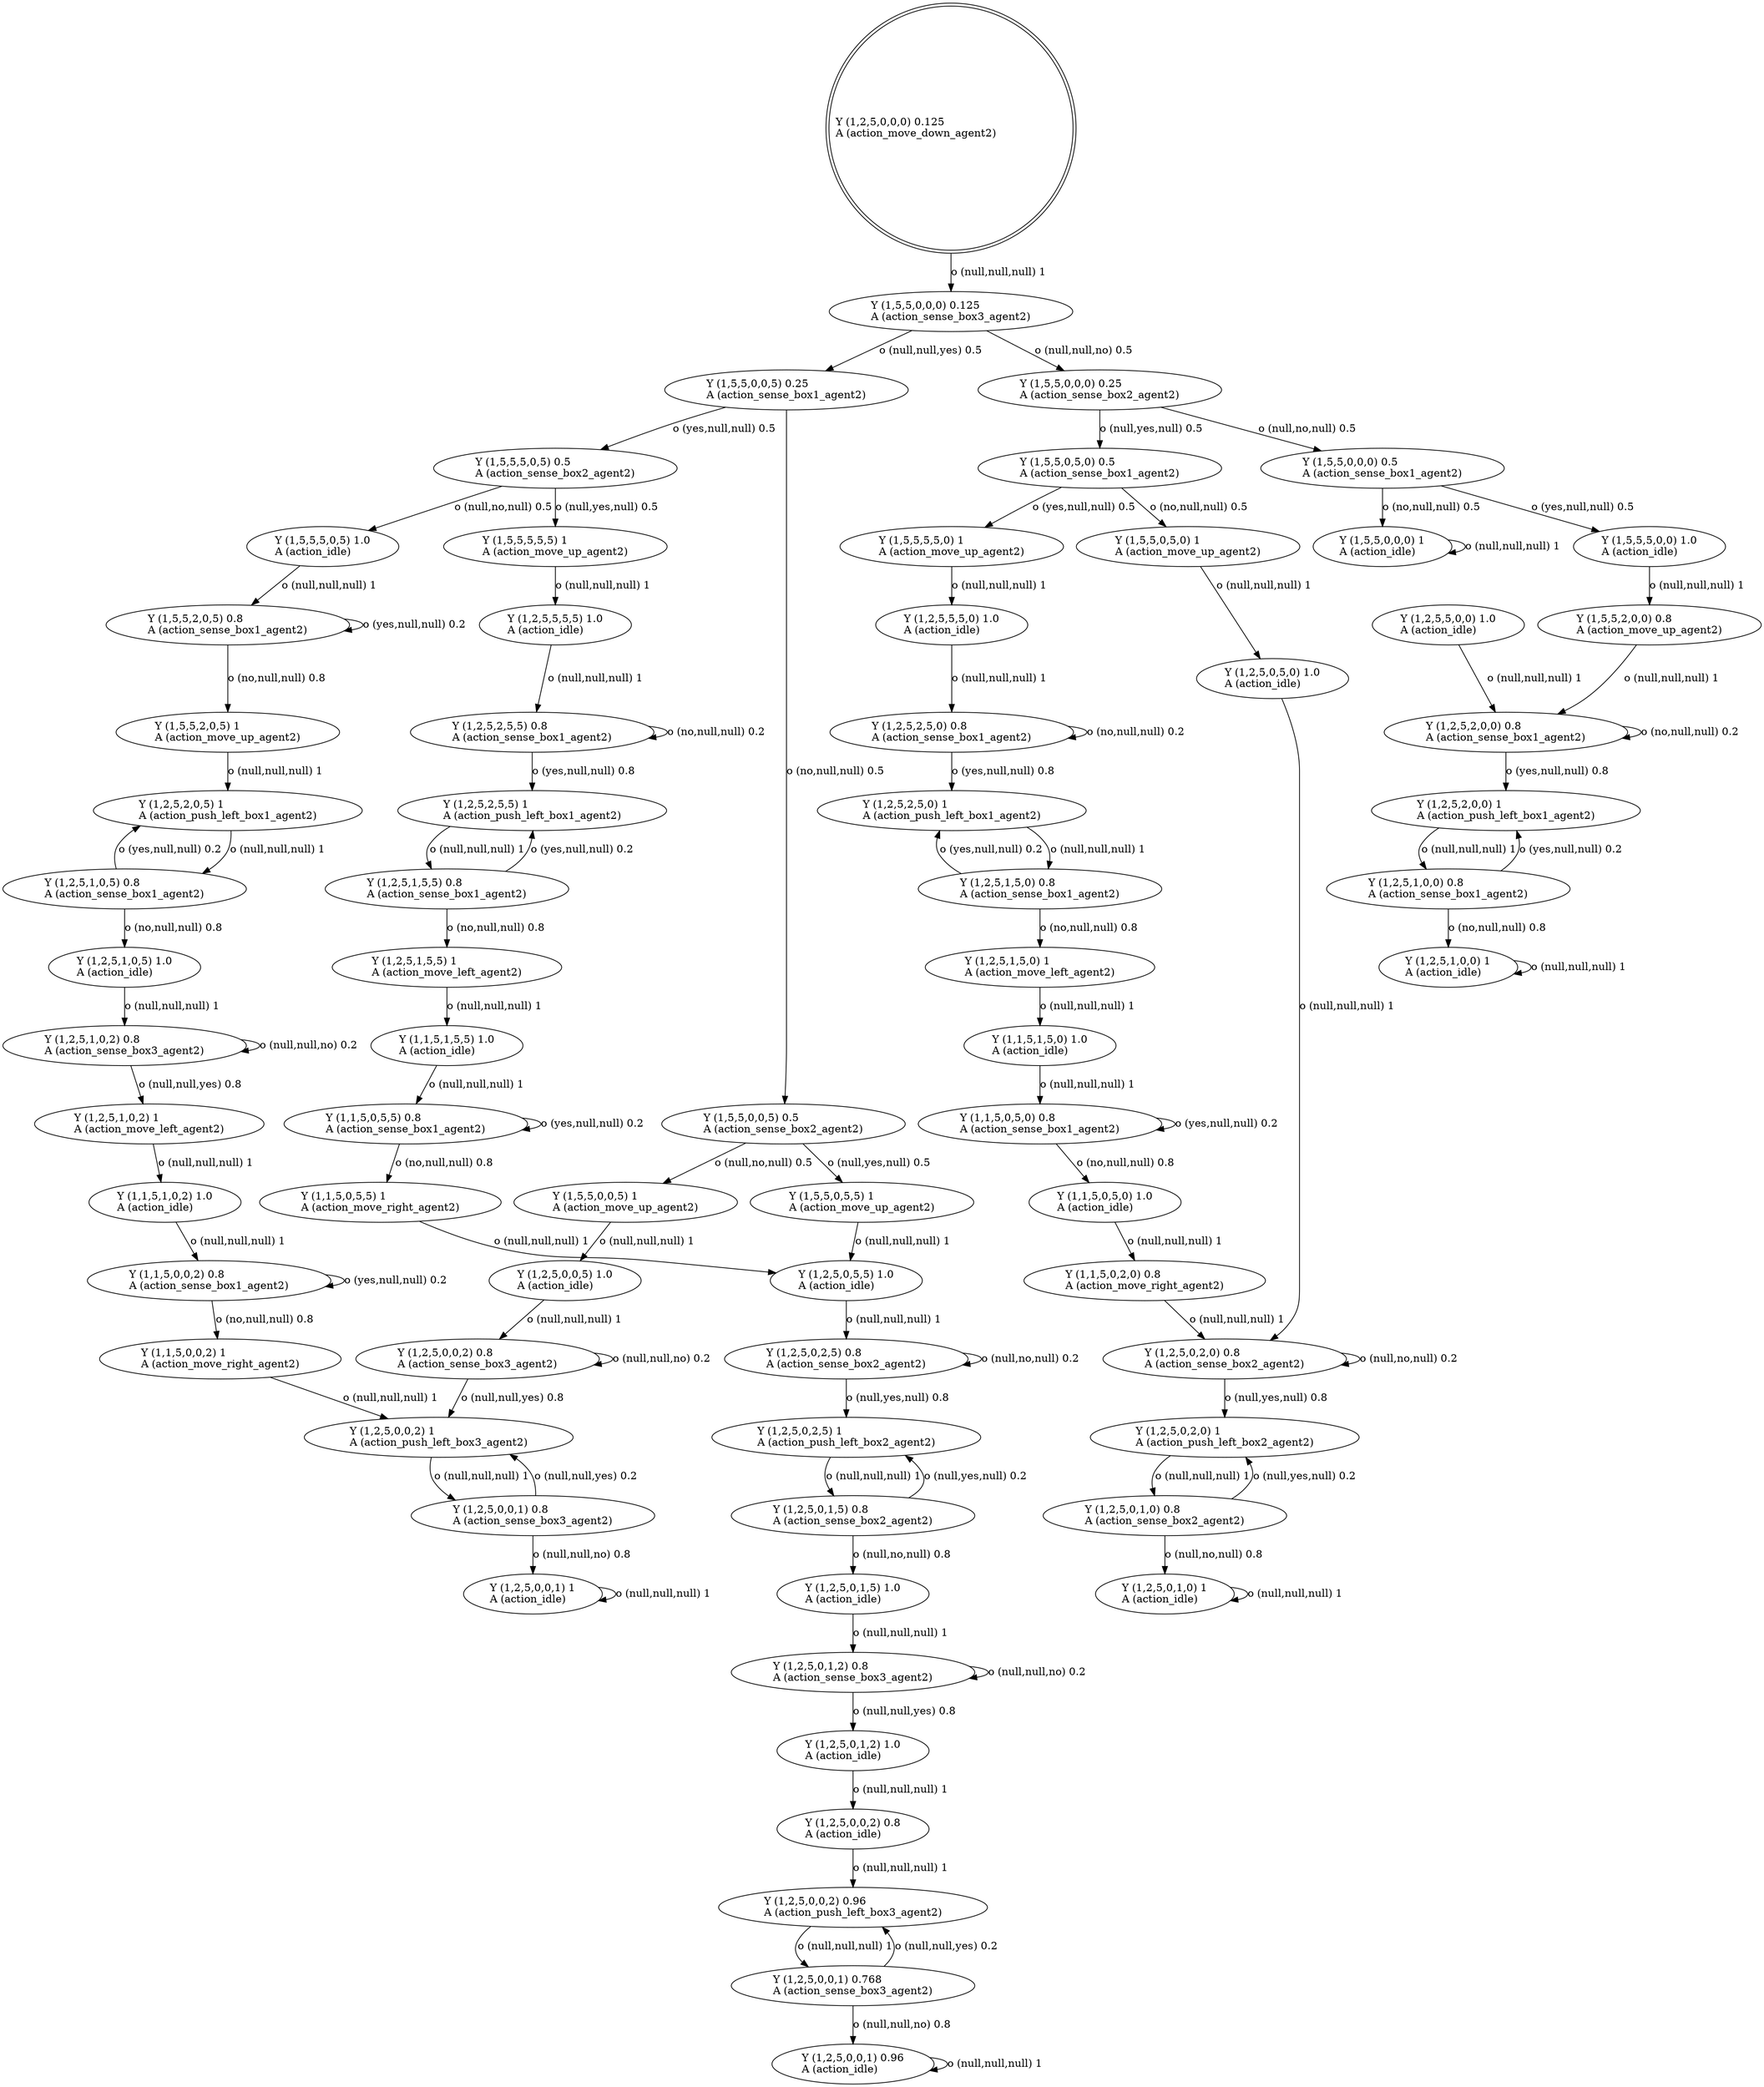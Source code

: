 digraph "G" {
root [label="Y (1,2,5,0,0,0) 0.125\lA (action_move_down_agent2)\l", labeljust="l", shape=doublecircle];
x0row488 [label="Y (1,2,5,2,5,0) 1\lA (action_push_left_box1_agent2)\l"];
x0row501 [label="Y (1,2,5,1,5,0) 0.8\lA (action_sense_box1_agent2)\l"];
x0row508 [label="Y (1,2,5,1,5,0) 1\lA (action_move_left_agent2)\l"];
x0row517 [label="Y (1,1,5,1,5,0) 1.0\lA (action_idle)\l"];
x0row524 [label="Y (1,1,5,0,5,0) 0.8\lA (action_sense_box1_agent2)\l"];
x0row537 [label="Y (1,1,5,0,5,0) 1.0\lA (action_idle)\l"];
x0row548 [label="Y (1,1,5,0,2,0) 0.8\lA (action_move_right_agent2)\l"];
x0row549 [label="Y (1,2,5,0,5,0) 1.0\lA (action_idle)\l"];
x0row558 [label="Y (1,2,5,0,2,0) 0.8\lA (action_sense_box2_agent2)\l"];
x0row330 [label="Y (1,2,5,1,0,2) 1\lA (action_move_left_agent2)\l"];
x0row337 [label="Y (1,1,5,1,0,2) 1.0\lA (action_idle)\l"];
x0row344 [label="Y (1,1,5,0,0,2) 0.8\lA (action_sense_box1_agent2)\l"];
x0row356 [label="Y (1,1,5,0,0,2) 1\lA (action_move_right_agent2)\l"];
x0row366 [label="Y (1,2,5,0,0,2) 1\lA (action_push_left_box3_agent2)\l"];
x0row371 [label="Y (1,2,5,0,0,1) 0.8\lA (action_sense_box3_agent2)\l"];
x0row381 [label="Y (1,2,5,0,0,1) 1\lA (action_idle)\l"];
x0row392 [label="Y (1,5,5,0,0,5) 1\lA (action_move_up_agent2)\l"];
x0row88 [label="Y (1,2,5,2,5,5) 1\lA (action_push_left_box1_agent2)\l"];
x0row103 [label="Y (1,2,5,1,5,5) 0.8\lA (action_sense_box1_agent2)\l"];
x0row110 [label="Y (1,2,5,1,5,5) 1\lA (action_move_left_agent2)\l"];
x0row120 [label="Y (1,1,5,1,5,5) 1.0\lA (action_idle)\l"];
x0row128 [label="Y (1,1,5,0,5,5) 0.8\lA (action_sense_box1_agent2)\l"];
x0row413 [label="Y (1,2,5,0,0,5) 1.0\lA (action_idle)\l"];
x0row427 [label="Y (1,2,5,0,0,2) 0.8\lA (action_sense_box3_agent2)\l"];
x0row436 [label="Y (1,5,5,0,5,0) 0.5\lA (action_sense_box1_agent2)\l"];
x0row437 [label="Y (1,5,5,0,0,0) 0.5\lA (action_sense_box1_agent2)\l"];
x0row457 [label="Y (1,5,5,5,5,0) 1\lA (action_move_up_agent2)\l"];
x0row458 [label="Y (1,5,5,0,5,0) 1\lA (action_move_up_agent2)\l"];
x0row466 [label="Y (1,2,5,5,5,0) 1.0\lA (action_idle)\l"];
x0row475 [label="Y (1,2,5,2,5,0) 0.8\lA (action_sense_box1_agent2)\l"];
x0row142 [label="Y (1,1,5,0,5,5) 1\lA (action_move_right_agent2)\l"];
x0row156 [label="Y (1,2,5,0,5,5) 1.0\lA (action_idle)\l"];
x0row157 [label="Y (1,5,5,0,5,5) 1\lA (action_move_up_agent2)\l"];
x0row163 [label="Y (1,2,5,0,2,5) 0.8\lA (action_sense_box2_agent2)\l"];
x0row166 [label="Y (1,2,5,0,2,5) 1\lA (action_push_left_box2_agent2)\l"];
x0row183 [label="Y (1,2,5,0,1,5) 0.8\lA (action_sense_box2_agent2)\l"];
x0row185 [label="Y (1,2,5,0,1,5) 1.0\lA (action_idle)\l"];
x0row560 [label="Y (1,2,5,0,2,0) 1\lA (action_push_left_box2_agent2)\l"];
x0row575 [label="Y (1,2,5,0,1,0) 0.8\lA (action_sense_box2_agent2)\l"];
x0row577 [label="Y (1,2,5,0,1,0) 1\lA (action_idle)\l"];
x0row611 [label="Y (1,5,5,5,0,0) 1.0\lA (action_idle)\l"];
x0row612 [label="Y (1,5,5,0,0,0) 1\lA (action_idle)\l"];
x0row616 [label="Y (1,5,5,2,0,0) 0.8\lA (action_move_up_agent2)\l"];
x0row618 [label="Y (1,2,5,5,0,0) 1.0\lA (action_idle)\l"];
x0row627 [label="Y (1,2,5,2,0,0) 0.8\lA (action_sense_box1_agent2)\l"];
x0row640 [label="Y (1,2,5,2,0,0) 1\lA (action_push_left_box1_agent2)\l"];
x0row202 [label="Y (1,2,5,0,1,2) 0.8\lA (action_sense_box3_agent2)\l"];
x0row211 [label="Y (1,2,5,0,1,2) 1.0\lA (action_idle)\l"];
x0row223 [label="Y (1,2,5,0,0,2) 0.8\lA (action_idle)\l"];
x0row232 [label="Y (1,2,5,0,0,2) 0.96\lA (action_push_left_box3_agent2)\l"];
x0row238 [label="Y (1,2,5,0,0,1) 0.768\lA (action_sense_box3_agent2)\l"];
x0row249 [label="Y (1,2,5,0,0,1) 0.96\lA (action_idle)\l"];
x0row1 [label="Y (1,5,5,0,0,0) 0.125\lA (action_sense_box3_agent2)\l"];
x0row22 [label="Y (1,5,5,0,0,5) 0.25\lA (action_sense_box1_agent2)\l"];
x0row23 [label="Y (1,5,5,0,0,0) 0.25\lA (action_sense_box2_agent2)\l"];
x0row37 [label="Y (1,5,5,5,0,5) 0.5\lA (action_sense_box2_agent2)\l"];
x0row38 [label="Y (1,5,5,0,0,5) 0.5\lA (action_sense_box2_agent2)\l"];
x0row46 [label="Y (1,5,5,5,5,5) 1\lA (action_move_up_agent2)\l"];
x0row47 [label="Y (1,5,5,5,0,5) 1.0\lA (action_idle)\l"];
x0row63 [label="Y (1,2,5,5,5,5) 1.0\lA (action_idle)\l"];
x0row74 [label="Y (1,2,5,2,5,5) 0.8\lA (action_sense_box1_agent2)\l"];
x0row262 [label="Y (1,5,5,2,0,5) 0.8\lA (action_sense_box1_agent2)\l"];
x0row279 [label="Y (1,5,5,2,0,5) 1\lA (action_move_up_agent2)\l"];
x0row286 [label="Y (1,2,5,2,0,5) 1\lA (action_push_left_box1_agent2)\l"];
x0row301 [label="Y (1,2,5,1,0,5) 0.8\lA (action_sense_box1_agent2)\l"];
x0row308 [label="Y (1,2,5,1,0,5) 1.0\lA (action_idle)\l"];
x0row321 [label="Y (1,2,5,1,0,2) 0.8\lA (action_sense_box3_agent2)\l"];
x0row650 [label="Y (1,2,5,1,0,0) 0.8\lA (action_sense_box1_agent2)\l"];
x0row657 [label="Y (1,2,5,1,0,0) 1\lA (action_idle)\l"];
root -> x0row1  [key=0, label="o (null,null,null) 1\l"];
x0row488 -> x0row501  [key=0, label="o (null,null,null) 1\l"];
x0row501 -> x0row488  [key=0, label="o (yes,null,null) 0.2\l"];
x0row501 -> x0row508  [key=0, label="o (no,null,null) 0.8\l"];
x0row508 -> x0row517  [key=0, label="o (null,null,null) 1\l"];
x0row517 -> x0row524  [key=0, label="o (null,null,null) 1\l"];
x0row524 -> x0row537  [key=0, label="o (no,null,null) 0.8\l"];
x0row524 -> x0row524  [key=0, label="o (yes,null,null) 0.2\l"];
x0row537 -> x0row548  [key=0, label="o (null,null,null) 1\l"];
x0row548 -> x0row558  [key=0, label="o (null,null,null) 1\l"];
x0row549 -> x0row558  [key=0, label="o (null,null,null) 1\l"];
x0row558 -> x0row560  [key=0, label="o (null,yes,null) 0.8\l"];
x0row558 -> x0row558  [key=0, label="o (null,no,null) 0.2\l"];
x0row330 -> x0row337  [key=0, label="o (null,null,null) 1\l"];
x0row337 -> x0row344  [key=0, label="o (null,null,null) 1\l"];
x0row344 -> x0row356  [key=0, label="o (no,null,null) 0.8\l"];
x0row344 -> x0row344  [key=0, label="o (yes,null,null) 0.2\l"];
x0row356 -> x0row366  [key=0, label="o (null,null,null) 1\l"];
x0row366 -> x0row371  [key=0, label="o (null,null,null) 1\l"];
x0row371 -> x0row366  [key=0, label="o (null,null,yes) 0.2\l"];
x0row371 -> x0row381  [key=0, label="o (null,null,no) 0.8\l"];
x0row381 -> x0row381  [key=0, label="o (null,null,null) 1\l"];
x0row392 -> x0row413  [key=0, label="o (null,null,null) 1\l"];
x0row88 -> x0row103  [key=0, label="o (null,null,null) 1\l"];
x0row103 -> x0row88  [key=0, label="o (yes,null,null) 0.2\l"];
x0row103 -> x0row110  [key=0, label="o (no,null,null) 0.8\l"];
x0row110 -> x0row120  [key=0, label="o (null,null,null) 1\l"];
x0row120 -> x0row128  [key=0, label="o (null,null,null) 1\l"];
x0row128 -> x0row142  [key=0, label="o (no,null,null) 0.8\l"];
x0row128 -> x0row128  [key=0, label="o (yes,null,null) 0.2\l"];
x0row413 -> x0row427  [key=0, label="o (null,null,null) 1\l"];
x0row427 -> x0row366  [key=0, label="o (null,null,yes) 0.8\l"];
x0row427 -> x0row427  [key=0, label="o (null,null,no) 0.2\l"];
x0row436 -> x0row457  [key=0, label="o (yes,null,null) 0.5\l"];
x0row436 -> x0row458  [key=0, label="o (no,null,null) 0.5\l"];
x0row437 -> x0row611  [key=0, label="o (yes,null,null) 0.5\l"];
x0row437 -> x0row612  [key=0, label="o (no,null,null) 0.5\l"];
x0row457 -> x0row466  [key=0, label="o (null,null,null) 1\l"];
x0row458 -> x0row549  [key=0, label="o (null,null,null) 1\l"];
x0row466 -> x0row475  [key=0, label="o (null,null,null) 1\l"];
x0row475 -> x0row488  [key=0, label="o (yes,null,null) 0.8\l"];
x0row475 -> x0row475  [key=0, label="o (no,null,null) 0.2\l"];
x0row142 -> x0row156  [key=0, label="o (null,null,null) 1\l"];
x0row156 -> x0row163  [key=0, label="o (null,null,null) 1\l"];
x0row157 -> x0row156  [key=0, label="o (null,null,null) 1\l"];
x0row163 -> x0row166  [key=0, label="o (null,yes,null) 0.8\l"];
x0row163 -> x0row163  [key=0, label="o (null,no,null) 0.2\l"];
x0row166 -> x0row183  [key=0, label="o (null,null,null) 1\l"];
x0row183 -> x0row166  [key=0, label="o (null,yes,null) 0.2\l"];
x0row183 -> x0row185  [key=0, label="o (null,no,null) 0.8\l"];
x0row185 -> x0row202  [key=0, label="o (null,null,null) 1\l"];
x0row560 -> x0row575  [key=0, label="o (null,null,null) 1\l"];
x0row575 -> x0row560  [key=0, label="o (null,yes,null) 0.2\l"];
x0row575 -> x0row577  [key=0, label="o (null,no,null) 0.8\l"];
x0row577 -> x0row577  [key=0, label="o (null,null,null) 1\l"];
x0row611 -> x0row616  [key=0, label="o (null,null,null) 1\l"];
x0row612 -> x0row612  [key=0, label="o (null,null,null) 1\l"];
x0row616 -> x0row627  [key=0, label="o (null,null,null) 1\l"];
x0row618 -> x0row627  [key=0, label="o (null,null,null) 1\l"];
x0row627 -> x0row640  [key=0, label="o (yes,null,null) 0.8\l"];
x0row627 -> x0row627  [key=0, label="o (no,null,null) 0.2\l"];
x0row640 -> x0row650  [key=0, label="o (null,null,null) 1\l"];
x0row202 -> x0row211  [key=0, label="o (null,null,yes) 0.8\l"];
x0row202 -> x0row202  [key=0, label="o (null,null,no) 0.2\l"];
x0row211 -> x0row223  [key=0, label="o (null,null,null) 1\l"];
x0row223 -> x0row232  [key=0, label="o (null,null,null) 1\l"];
x0row232 -> x0row238  [key=0, label="o (null,null,null) 1\l"];
x0row238 -> x0row232  [key=0, label="o (null,null,yes) 0.2\l"];
x0row238 -> x0row249  [key=0, label="o (null,null,no) 0.8\l"];
x0row249 -> x0row249  [key=0, label="o (null,null,null) 1\l"];
x0row1 -> x0row22  [key=0, label="o (null,null,yes) 0.5\l"];
x0row1 -> x0row23  [key=0, label="o (null,null,no) 0.5\l"];
x0row22 -> x0row37  [key=0, label="o (yes,null,null) 0.5\l"];
x0row22 -> x0row38  [key=0, label="o (no,null,null) 0.5\l"];
x0row23 -> x0row436  [key=0, label="o (null,yes,null) 0.5\l"];
x0row23 -> x0row437  [key=0, label="o (null,no,null) 0.5\l"];
x0row37 -> x0row46  [key=0, label="o (null,yes,null) 0.5\l"];
x0row37 -> x0row47  [key=0, label="o (null,no,null) 0.5\l"];
x0row38 -> x0row157  [key=0, label="o (null,yes,null) 0.5\l"];
x0row38 -> x0row392  [key=0, label="o (null,no,null) 0.5\l"];
x0row46 -> x0row63  [key=0, label="o (null,null,null) 1\l"];
x0row47 -> x0row262  [key=0, label="o (null,null,null) 1\l"];
x0row63 -> x0row74  [key=0, label="o (null,null,null) 1\l"];
x0row74 -> x0row88  [key=0, label="o (yes,null,null) 0.8\l"];
x0row74 -> x0row74  [key=0, label="o (no,null,null) 0.2\l"];
x0row262 -> x0row279  [key=0, label="o (no,null,null) 0.8\l"];
x0row262 -> x0row262  [key=0, label="o (yes,null,null) 0.2\l"];
x0row279 -> x0row286  [key=0, label="o (null,null,null) 1\l"];
x0row286 -> x0row301  [key=0, label="o (null,null,null) 1\l"];
x0row301 -> x0row286  [key=0, label="o (yes,null,null) 0.2\l"];
x0row301 -> x0row308  [key=0, label="o (no,null,null) 0.8\l"];
x0row308 -> x0row321  [key=0, label="o (null,null,null) 1\l"];
x0row321 -> x0row330  [key=0, label="o (null,null,yes) 0.8\l"];
x0row321 -> x0row321  [key=0, label="o (null,null,no) 0.2\l"];
x0row650 -> x0row640  [key=0, label="o (yes,null,null) 0.2\l"];
x0row650 -> x0row657  [key=0, label="o (no,null,null) 0.8\l"];
x0row657 -> x0row657  [key=0, label="o (null,null,null) 1\l"];
}
